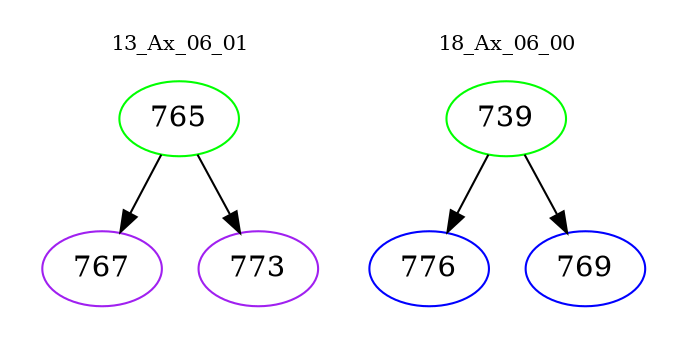digraph{
subgraph cluster_0 {
color = white
label = "13_Ax_06_01";
fontsize=10;
T0_765 [label="765", color="green"]
T0_765 -> T0_767 [color="black"]
T0_767 [label="767", color="purple"]
T0_765 -> T0_773 [color="black"]
T0_773 [label="773", color="purple"]
}
subgraph cluster_1 {
color = white
label = "18_Ax_06_00";
fontsize=10;
T1_739 [label="739", color="green"]
T1_739 -> T1_776 [color="black"]
T1_776 [label="776", color="blue"]
T1_739 -> T1_769 [color="black"]
T1_769 [label="769", color="blue"]
}
}
